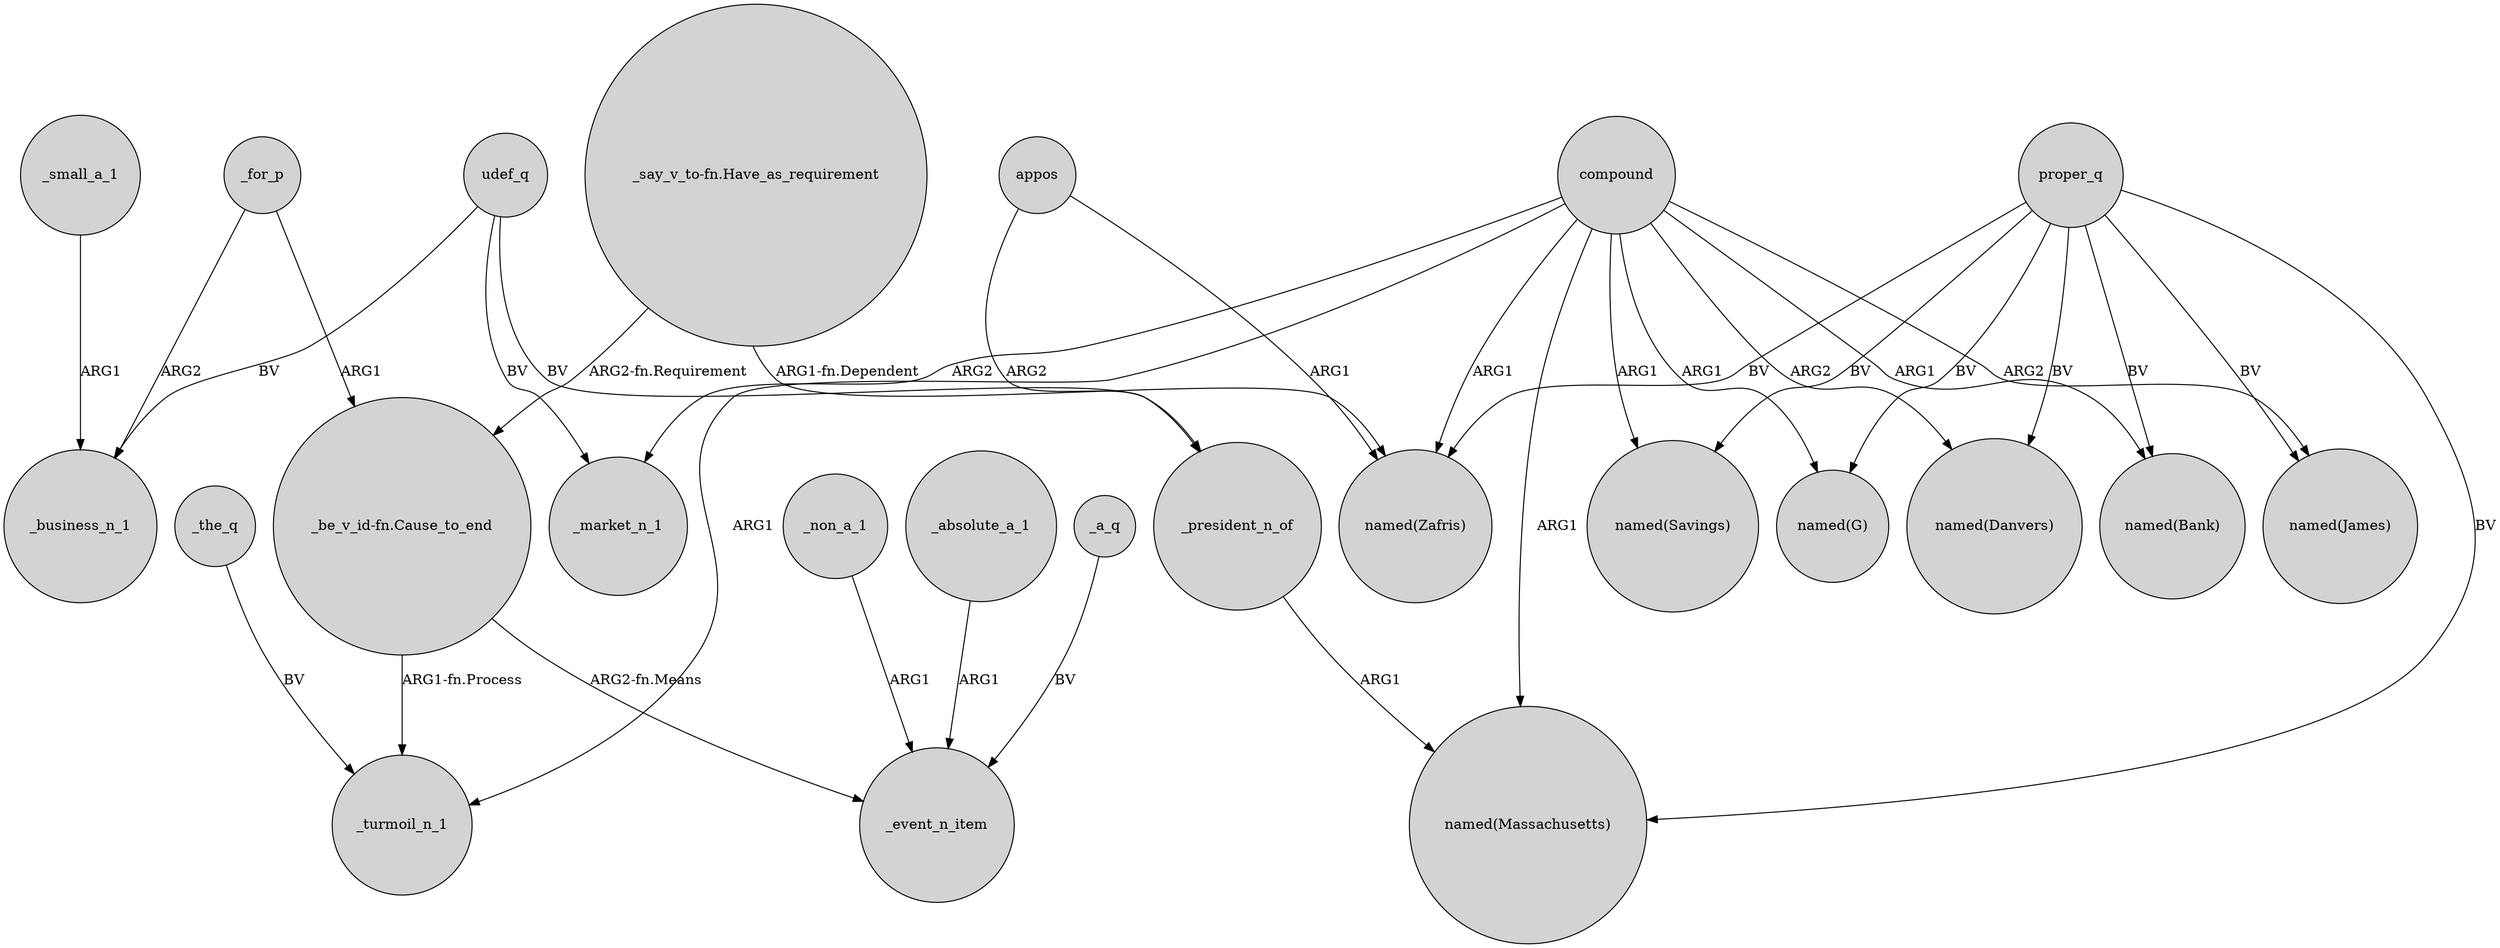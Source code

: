 digraph {
	node [shape=circle style=filled]
	_the_q -> _turmoil_n_1 [label=BV]
	appos -> _president_n_of [label=ARG2]
	udef_q -> _market_n_1 [label=BV]
	compound -> "named(Zafris)" [label=ARG1]
	proper_q -> "named(James)" [label=BV]
	_for_p -> _business_n_1 [label=ARG2]
	"_be_v_id-fn.Cause_to_end" -> _event_n_item [label="ARG2-fn.Means"]
	compound -> _market_n_1 [label=ARG2]
	proper_q -> "named(Massachusetts)" [label=BV]
	compound -> "named(Massachusetts)" [label=ARG1]
	_president_n_of -> "named(Massachusetts)" [label=ARG1]
	compound -> "named(G)" [label=ARG1]
	_non_a_1 -> _event_n_item [label=ARG1]
	compound -> "named(Bank)" [label=ARG1]
	compound -> _turmoil_n_1 [label=ARG1]
	_small_a_1 -> _business_n_1 [label=ARG1]
	udef_q -> _business_n_1 [label=BV]
	_absolute_a_1 -> _event_n_item [label=ARG1]
	_a_q -> _event_n_item [label=BV]
	"_say_v_to-fn.Have_as_requirement" -> "_be_v_id-fn.Cause_to_end" [label="ARG2-fn.Requirement"]
	_for_p -> "_be_v_id-fn.Cause_to_end" [label=ARG1]
	proper_q -> "named(Savings)" [label=BV]
	proper_q -> "named(Danvers)" [label=BV]
	compound -> "named(James)" [label=ARG2]
	proper_q -> "named(G)" [label=BV]
	compound -> "named(Savings)" [label=ARG1]
	appos -> "named(Zafris)" [label=ARG1]
	udef_q -> _president_n_of [label=BV]
	compound -> "named(Danvers)" [label=ARG2]
	"_be_v_id-fn.Cause_to_end" -> _turmoil_n_1 [label="ARG1-fn.Process"]
	proper_q -> "named(Zafris)" [label=BV]
	"_say_v_to-fn.Have_as_requirement" -> "named(Zafris)" [label="ARG1-fn.Dependent"]
	proper_q -> "named(Bank)" [label=BV]
}
